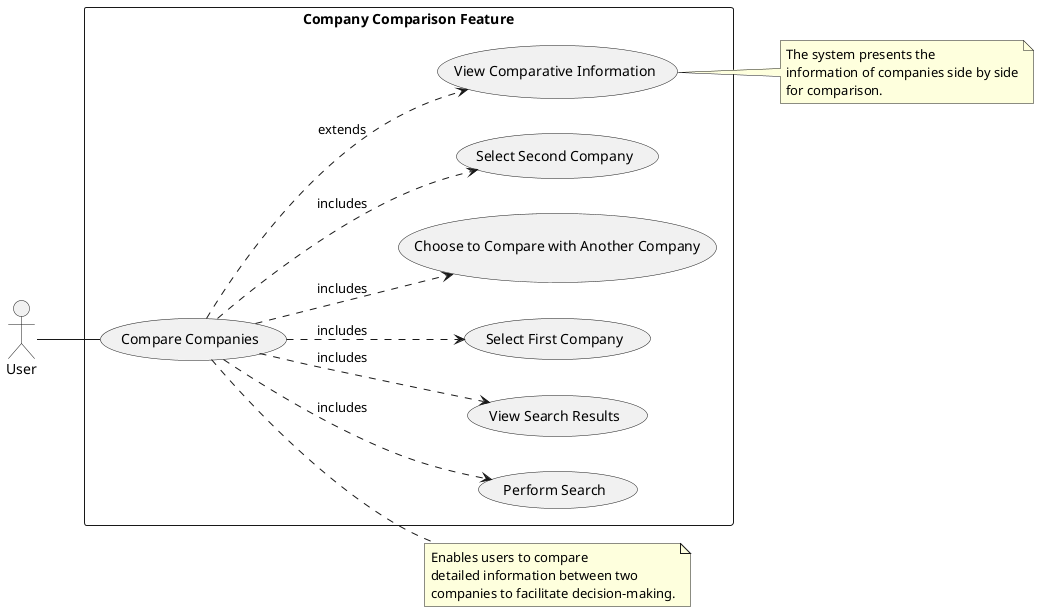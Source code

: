 @startuml 04-CompanyComparisonFeature
left to right direction
skinparam packageStyle rectangle

actor User

rectangle "Company Comparison Feature" {
  User -- (Compare Companies)
  (Compare Companies) ..> (Perform Search) : includes
  (Compare Companies) ..> (View Search Results) : includes
  (Compare Companies) ..> (Select First Company) : includes
  (Compare Companies) ..> (Choose to Compare with Another Company) : includes
  (Compare Companies) ..> (Select Second Company) : includes
  (Compare Companies) ..> (View Comparative Information) : extends
}

note right of (Compare Companies)
  Enables users to compare
  detailed information between two
  companies to facilitate decision-making.
end note

note right of (View Comparative Information)
  The system presents the
  information of companies side by side
  for comparison.
end note

@enduml
